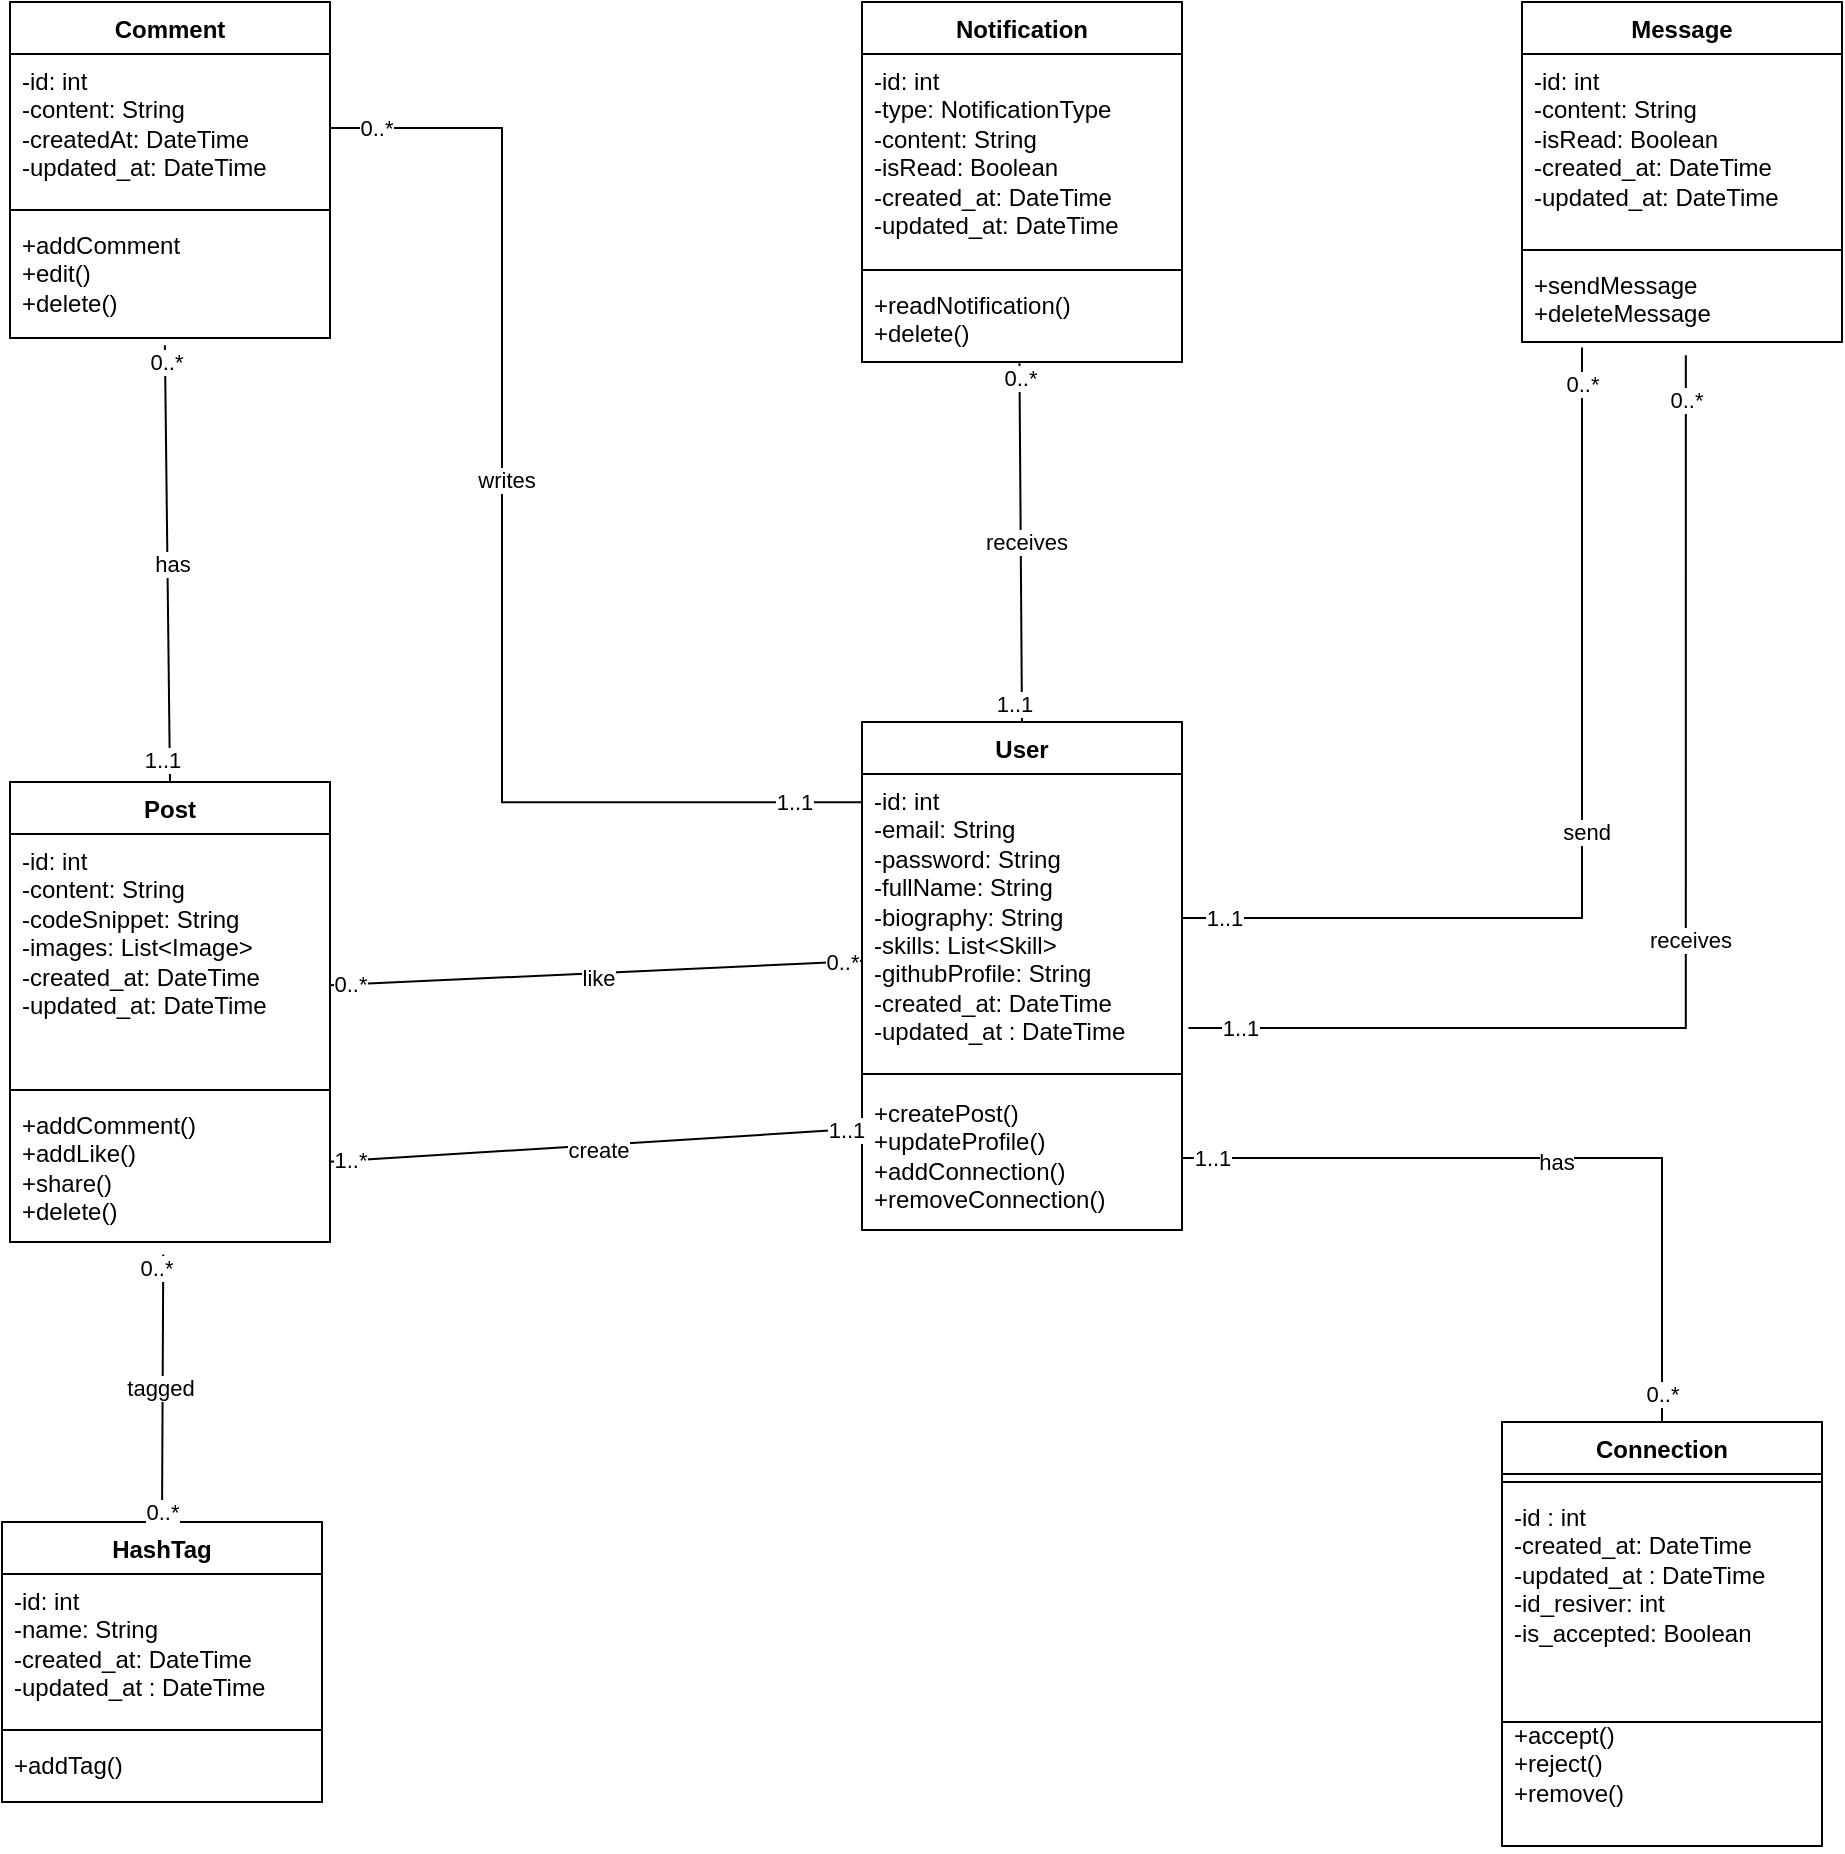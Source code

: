 <mxfile version="22.1.22" type="embed" pages="2">
  <diagram name="Class" id="WVlTkhtA7nmS8mmYbebe">
    <mxGraphModel dx="1316" dy="1508" grid="1" gridSize="10" guides="1" tooltips="1" connect="1" arrows="1" fold="1" page="1" pageScale="1" pageWidth="827" pageHeight="1169" math="0" shadow="0">
      <root>
        <mxCell id="0" />
        <mxCell id="1" parent="0" />
        <mxCell id="mlAY22oYGntLQYyVNmdI-1" value="User" style="swimlane;fontStyle=1;align=center;verticalAlign=top;childLayout=stackLayout;horizontal=1;startSize=26;horizontalStack=0;resizeParent=1;resizeParentMax=0;resizeLast=0;collapsible=1;marginBottom=0;whiteSpace=wrap;html=1;" parent="1" vertex="1">
          <mxGeometry x="240" y="-40" width="160" height="254" as="geometry" />
        </mxCell>
        <mxCell id="mlAY22oYGntLQYyVNmdI-2" value="&lt;div&gt;&lt;div&gt;-id: int&lt;/div&gt;&lt;div&gt;-email: String&lt;/div&gt;&lt;div&gt;-password: String&lt;/div&gt;&lt;div&gt;-fullName: String&lt;/div&gt;&lt;div&gt;-biography: String&lt;/div&gt;&lt;div&gt;-skills: List&amp;lt;Skill&amp;gt;&lt;/div&gt;&lt;div&gt;-githubProfile: String&lt;/div&gt;&lt;div&gt;-created_at: DateTime&lt;/div&gt;&lt;/div&gt;&lt;div&gt;-updated_at : DateTime&lt;/div&gt;" style="text;strokeColor=none;fillColor=none;align=left;verticalAlign=top;spacingLeft=4;spacingRight=4;overflow=hidden;rotatable=0;points=[[0,0.5],[1,0.5]];portConstraint=eastwest;whiteSpace=wrap;html=1;" parent="mlAY22oYGntLQYyVNmdI-1" vertex="1">
          <mxGeometry y="26" width="160" height="144" as="geometry" />
        </mxCell>
        <mxCell id="mlAY22oYGntLQYyVNmdI-3" value="" style="line;strokeWidth=1;fillColor=none;align=left;verticalAlign=middle;spacingTop=-1;spacingLeft=3;spacingRight=3;rotatable=0;labelPosition=right;points=[];portConstraint=eastwest;strokeColor=inherit;" parent="mlAY22oYGntLQYyVNmdI-1" vertex="1">
          <mxGeometry y="170" width="160" height="12" as="geometry" />
        </mxCell>
        <mxCell id="mlAY22oYGntLQYyVNmdI-4" value="&lt;div&gt;+createPost()&lt;/div&gt;&lt;div&gt;+updateProfile()&lt;/div&gt;&lt;div&gt;+addConnection()&lt;/div&gt;&lt;div&gt;+removeConnection()&lt;/div&gt;&lt;div&gt;&lt;br&gt;&lt;/div&gt;" style="text;strokeColor=none;fillColor=none;align=left;verticalAlign=top;spacingLeft=4;spacingRight=4;overflow=hidden;rotatable=0;points=[[0,0.5],[1,0.5]];portConstraint=eastwest;whiteSpace=wrap;html=1;" parent="mlAY22oYGntLQYyVNmdI-1" vertex="1">
          <mxGeometry y="182" width="160" height="72" as="geometry" />
        </mxCell>
        <mxCell id="mlAY22oYGntLQYyVNmdI-5" value="Post" style="swimlane;fontStyle=1;align=center;verticalAlign=top;childLayout=stackLayout;horizontal=1;startSize=26;horizontalStack=0;resizeParent=1;resizeParentMax=0;resizeLast=0;collapsible=1;marginBottom=0;whiteSpace=wrap;html=1;" parent="1" vertex="1">
          <mxGeometry x="-186" y="-10" width="160" height="230" as="geometry" />
        </mxCell>
        <mxCell id="mlAY22oYGntLQYyVNmdI-6" value="&lt;div&gt;-id: int&lt;/div&gt;&lt;div&gt;-content: String&lt;/div&gt;&lt;div&gt;-codeSnippet: String&lt;/div&gt;&lt;div&gt;-images: List&amp;lt;Image&amp;gt;&lt;/div&gt;&lt;div&gt;-created_at: DateTime&lt;/div&gt;&lt;div&gt;-updated_at: DateTime&lt;/div&gt;" style="text;strokeColor=none;fillColor=none;align=left;verticalAlign=top;spacingLeft=4;spacingRight=4;overflow=hidden;rotatable=0;points=[[0,0.5],[1,0.5]];portConstraint=eastwest;whiteSpace=wrap;html=1;" parent="mlAY22oYGntLQYyVNmdI-5" vertex="1">
          <mxGeometry y="26" width="160" height="124" as="geometry" />
        </mxCell>
        <mxCell id="mlAY22oYGntLQYyVNmdI-7" value="" style="line;strokeWidth=1;fillColor=none;align=left;verticalAlign=middle;spacingTop=-1;spacingLeft=3;spacingRight=3;rotatable=0;labelPosition=right;points=[];portConstraint=eastwest;strokeColor=inherit;" parent="mlAY22oYGntLQYyVNmdI-5" vertex="1">
          <mxGeometry y="150" width="160" height="8" as="geometry" />
        </mxCell>
        <mxCell id="mlAY22oYGntLQYyVNmdI-8" value="&lt;div&gt;&lt;div&gt;+addComment()&lt;/div&gt;&lt;div&gt;+addLike()&lt;/div&gt;&lt;div&gt;+share()&lt;/div&gt;&lt;div&gt;+delete()&lt;/div&gt;&lt;/div&gt;" style="text;strokeColor=none;fillColor=none;align=left;verticalAlign=top;spacingLeft=4;spacingRight=4;overflow=hidden;rotatable=0;points=[[0,0.5],[1,0.5]];portConstraint=eastwest;whiteSpace=wrap;html=1;" parent="mlAY22oYGntLQYyVNmdI-5" vertex="1">
          <mxGeometry y="158" width="160" height="72" as="geometry" />
        </mxCell>
        <mxCell id="mlAY22oYGntLQYyVNmdI-13" value="Message" style="swimlane;fontStyle=1;align=center;verticalAlign=top;childLayout=stackLayout;horizontal=1;startSize=26;horizontalStack=0;resizeParent=1;resizeParentMax=0;resizeLast=0;collapsible=1;marginBottom=0;whiteSpace=wrap;html=1;" parent="1" vertex="1">
          <mxGeometry x="570" y="-400" width="160" height="170" as="geometry" />
        </mxCell>
        <mxCell id="mlAY22oYGntLQYyVNmdI-14" value="&lt;div&gt;-id: int&lt;/div&gt;&lt;div&gt;-content: String&lt;/div&gt;&lt;div&gt;-isRead: Boolean&lt;/div&gt;&lt;div&gt;-created_at: DateTime&lt;/div&gt;&lt;div&gt;-updated_at: DateTime&lt;/div&gt;" style="text;strokeColor=none;fillColor=none;align=left;verticalAlign=top;spacingLeft=4;spacingRight=4;overflow=hidden;rotatable=0;points=[[0,0.5],[1,0.5]];portConstraint=eastwest;whiteSpace=wrap;html=1;" parent="mlAY22oYGntLQYyVNmdI-13" vertex="1">
          <mxGeometry y="26" width="160" height="94" as="geometry" />
        </mxCell>
        <mxCell id="mlAY22oYGntLQYyVNmdI-15" value="" style="line;strokeWidth=1;fillColor=none;align=left;verticalAlign=middle;spacingTop=-1;spacingLeft=3;spacingRight=3;rotatable=0;labelPosition=right;points=[];portConstraint=eastwest;strokeColor=inherit;" parent="mlAY22oYGntLQYyVNmdI-13" vertex="1">
          <mxGeometry y="120" width="160" height="8" as="geometry" />
        </mxCell>
        <mxCell id="mlAY22oYGntLQYyVNmdI-16" value="+sendMessage&lt;div&gt;+deleteMessage&lt;/div&gt;" style="text;strokeColor=none;fillColor=none;align=left;verticalAlign=top;spacingLeft=4;spacingRight=4;overflow=hidden;rotatable=0;points=[[0,0.5],[1,0.5]];portConstraint=eastwest;whiteSpace=wrap;html=1;" parent="mlAY22oYGntLQYyVNmdI-13" vertex="1">
          <mxGeometry y="128" width="160" height="42" as="geometry" />
        </mxCell>
        <mxCell id="mlAY22oYGntLQYyVNmdI-23" value="Notification" style="swimlane;fontStyle=1;align=center;verticalAlign=top;childLayout=stackLayout;horizontal=1;startSize=26;horizontalStack=0;resizeParent=1;resizeParentMax=0;resizeLast=0;collapsible=1;marginBottom=0;whiteSpace=wrap;html=1;" parent="1" vertex="1">
          <mxGeometry x="240" y="-400" width="160" height="180" as="geometry" />
        </mxCell>
        <mxCell id="mlAY22oYGntLQYyVNmdI-24" value="&lt;div&gt;-id: int&lt;/div&gt;&lt;div&gt;-type: NotificationType&lt;/div&gt;&lt;div&gt;-content: String&lt;/div&gt;&lt;div&gt;-isRead: Boolean&lt;/div&gt;&lt;div&gt;-created_at: DateTime&lt;/div&gt;&lt;div&gt;-updated_at: DateTime&lt;/div&gt;" style="text;strokeColor=none;fillColor=none;align=left;verticalAlign=top;spacingLeft=4;spacingRight=4;overflow=hidden;rotatable=0;points=[[0,0.5],[1,0.5]];portConstraint=eastwest;whiteSpace=wrap;html=1;" parent="mlAY22oYGntLQYyVNmdI-23" vertex="1">
          <mxGeometry y="26" width="160" height="104" as="geometry" />
        </mxCell>
        <mxCell id="mlAY22oYGntLQYyVNmdI-25" value="" style="line;strokeWidth=1;fillColor=none;align=left;verticalAlign=middle;spacingTop=-1;spacingLeft=3;spacingRight=3;rotatable=0;labelPosition=right;points=[];portConstraint=eastwest;strokeColor=inherit;" parent="mlAY22oYGntLQYyVNmdI-23" vertex="1">
          <mxGeometry y="130" width="160" height="8" as="geometry" />
        </mxCell>
        <mxCell id="mlAY22oYGntLQYyVNmdI-26" value="&lt;div&gt;+readNotification()&lt;/div&gt;+delete()" style="text;strokeColor=none;fillColor=none;align=left;verticalAlign=top;spacingLeft=4;spacingRight=4;overflow=hidden;rotatable=0;points=[[0,0.5],[1,0.5]];portConstraint=eastwest;whiteSpace=wrap;html=1;" parent="mlAY22oYGntLQYyVNmdI-23" vertex="1">
          <mxGeometry y="138" width="160" height="42" as="geometry" />
        </mxCell>
        <mxCell id="mlAY22oYGntLQYyVNmdI-27" value="&lt;span style=&quot;text-align: left;&quot;&gt;Comment&lt;/span&gt;" style="swimlane;fontStyle=1;align=center;verticalAlign=top;childLayout=stackLayout;horizontal=1;startSize=26;horizontalStack=0;resizeParent=1;resizeParentMax=0;resizeLast=0;collapsible=1;marginBottom=0;whiteSpace=wrap;html=1;" parent="1" vertex="1">
          <mxGeometry x="-186" y="-400" width="160" height="168" as="geometry" />
        </mxCell>
        <mxCell id="mlAY22oYGntLQYyVNmdI-28" value="&lt;div&gt;&lt;span style=&quot;background-color: transparent; color: light-dark(rgb(0, 0, 0), rgb(255, 255, 255));&quot;&gt;-id: int&lt;/span&gt;&lt;/div&gt;&lt;div&gt;-content: String&lt;/div&gt;&lt;div&gt;-createdAt: DateTime&lt;/div&gt;&lt;div&gt;-updated_at: DateTime&lt;/div&gt;&lt;div&gt;&lt;br&gt;&lt;/div&gt;" style="text;strokeColor=none;fillColor=none;align=left;verticalAlign=top;spacingLeft=4;spacingRight=4;overflow=hidden;rotatable=0;points=[[0,0.5],[1,0.5]];portConstraint=eastwest;whiteSpace=wrap;html=1;" parent="mlAY22oYGntLQYyVNmdI-27" vertex="1">
          <mxGeometry y="26" width="160" height="74" as="geometry" />
        </mxCell>
        <mxCell id="mlAY22oYGntLQYyVNmdI-29" value="" style="line;strokeWidth=1;fillColor=none;align=left;verticalAlign=middle;spacingTop=-1;spacingLeft=3;spacingRight=3;rotatable=0;labelPosition=right;points=[];portConstraint=eastwest;strokeColor=inherit;" parent="mlAY22oYGntLQYyVNmdI-27" vertex="1">
          <mxGeometry y="100" width="160" height="8" as="geometry" />
        </mxCell>
        <mxCell id="mlAY22oYGntLQYyVNmdI-30" value="&lt;div&gt;+addComment&lt;/div&gt;&lt;div&gt;+edit()&lt;/div&gt;&lt;div&gt;+delete()&lt;/div&gt;" style="text;strokeColor=none;fillColor=none;align=left;verticalAlign=top;spacingLeft=4;spacingRight=4;overflow=hidden;rotatable=0;points=[[0,0.5],[1,0.5]];portConstraint=eastwest;whiteSpace=wrap;html=1;" parent="mlAY22oYGntLQYyVNmdI-27" vertex="1">
          <mxGeometry y="108" width="160" height="60" as="geometry" />
        </mxCell>
        <mxCell id="mlAY22oYGntLQYyVNmdI-35" value="Connection" style="swimlane;fontStyle=1;align=center;verticalAlign=top;childLayout=stackLayout;horizontal=1;startSize=26;horizontalStack=0;resizeParent=1;resizeParentMax=0;resizeLast=0;collapsible=1;marginBottom=0;whiteSpace=wrap;html=1;" parent="1" vertex="1">
          <mxGeometry x="560" y="310" width="160" height="150" as="geometry" />
        </mxCell>
        <mxCell id="mlAY22oYGntLQYyVNmdI-37" value="" style="line;strokeWidth=1;fillColor=none;align=left;verticalAlign=middle;spacingTop=-1;spacingLeft=3;spacingRight=3;rotatable=0;labelPosition=right;points=[];portConstraint=eastwest;strokeColor=inherit;" parent="mlAY22oYGntLQYyVNmdI-35" vertex="1">
          <mxGeometry y="26" width="160" height="8" as="geometry" />
        </mxCell>
        <mxCell id="mlAY22oYGntLQYyVNmdI-36" value="&lt;div&gt;-id : int&lt;/div&gt;&lt;div&gt;&lt;div&gt;-created_at: DateTime&lt;/div&gt;&lt;div&gt;-updated_at : DateTime&lt;/div&gt;&lt;/div&gt;&lt;div&gt;-id_resiver: int&lt;/div&gt;&lt;div&gt;-is_accepted: Boolean&lt;/div&gt;&lt;div&gt;&lt;br&gt;&lt;/div&gt;" style="text;strokeColor=none;fillColor=none;align=left;verticalAlign=top;spacingLeft=4;spacingRight=4;overflow=hidden;rotatable=0;points=[[0,0.5],[1,0.5]];portConstraint=eastwest;whiteSpace=wrap;html=1;" parent="mlAY22oYGntLQYyVNmdI-35" vertex="1">
          <mxGeometry y="34" width="160" height="116" as="geometry" />
        </mxCell>
        <mxCell id="mlAY22oYGntLQYyVNmdI-39" value="HashTag" style="swimlane;fontStyle=1;align=center;verticalAlign=top;childLayout=stackLayout;horizontal=1;startSize=26;horizontalStack=0;resizeParent=1;resizeParentMax=0;resizeLast=0;collapsible=1;marginBottom=0;whiteSpace=wrap;html=1;" parent="1" vertex="1">
          <mxGeometry x="-190" y="360" width="160" height="140" as="geometry" />
        </mxCell>
        <mxCell id="mlAY22oYGntLQYyVNmdI-40" value="&lt;div&gt;-id: int&lt;/div&gt;&lt;div&gt;&lt;div&gt;-name: String&lt;/div&gt;&lt;div&gt;&lt;div&gt;-created_at: DateTime&lt;/div&gt;&lt;div&gt;-updated_at : DateTime&lt;/div&gt;&lt;/div&gt;&lt;/div&gt;" style="text;strokeColor=none;fillColor=none;align=left;verticalAlign=top;spacingLeft=4;spacingRight=4;overflow=hidden;rotatable=0;points=[[0,0.5],[1,0.5]];portConstraint=eastwest;whiteSpace=wrap;html=1;" parent="mlAY22oYGntLQYyVNmdI-39" vertex="1">
          <mxGeometry y="26" width="160" height="74" as="geometry" />
        </mxCell>
        <mxCell id="mlAY22oYGntLQYyVNmdI-41" value="" style="line;strokeWidth=1;fillColor=none;align=left;verticalAlign=middle;spacingTop=-1;spacingLeft=3;spacingRight=3;rotatable=0;labelPosition=right;points=[];portConstraint=eastwest;strokeColor=inherit;" parent="mlAY22oYGntLQYyVNmdI-39" vertex="1">
          <mxGeometry y="100" width="160" height="8" as="geometry" />
        </mxCell>
        <mxCell id="mlAY22oYGntLQYyVNmdI-42" value="&lt;div&gt;+addTag()&lt;/div&gt;&lt;div&gt;&lt;br&gt;&lt;/div&gt;" style="text;strokeColor=none;fillColor=none;align=left;verticalAlign=top;spacingLeft=4;spacingRight=4;overflow=hidden;rotatable=0;points=[[0,0.5],[1,0.5]];portConstraint=eastwest;whiteSpace=wrap;html=1;" parent="mlAY22oYGntLQYyVNmdI-39" vertex="1">
          <mxGeometry y="108" width="160" height="32" as="geometry" />
        </mxCell>
        <mxCell id="mlAY22oYGntLQYyVNmdI-56" value="" style="endArrow=none;html=1;rounded=0;exitX=0.999;exitY=0.443;exitDx=0;exitDy=0;entryX=0.01;entryY=0.294;entryDx=0;entryDy=0;entryPerimeter=0;exitPerimeter=0;" parent="1" source="mlAY22oYGntLQYyVNmdI-8" target="mlAY22oYGntLQYyVNmdI-4" edge="1">
          <mxGeometry width="50" height="50" relative="1" as="geometry">
            <mxPoint x="260" y="410" as="sourcePoint" />
            <mxPoint x="329" y="220" as="targetPoint" />
          </mxGeometry>
        </mxCell>
        <mxCell id="mlAY22oYGntLQYyVNmdI-57" value="create" style="edgeLabel;html=1;align=center;verticalAlign=middle;resizable=0;points=[];" parent="mlAY22oYGntLQYyVNmdI-56" connectable="0" vertex="1">
          <mxGeometry x="0.002" y="-2" relative="1" as="geometry">
            <mxPoint as="offset" />
          </mxGeometry>
        </mxCell>
        <mxCell id="mlAY22oYGntLQYyVNmdI-58" value="1..1" style="edgeLabel;html=1;align=center;verticalAlign=middle;resizable=0;points=[];" parent="mlAY22oYGntLQYyVNmdI-56" connectable="0" vertex="1">
          <mxGeometry x="0.925" relative="1" as="geometry">
            <mxPoint as="offset" />
          </mxGeometry>
        </mxCell>
        <mxCell id="mlAY22oYGntLQYyVNmdI-59" value="1..*" style="edgeLabel;html=1;align=center;verticalAlign=middle;resizable=0;points=[];" parent="mlAY22oYGntLQYyVNmdI-56" connectable="0" vertex="1">
          <mxGeometry x="-0.9" relative="1" as="geometry">
            <mxPoint x="-4" as="offset" />
          </mxGeometry>
        </mxCell>
        <mxCell id="mlAY22oYGntLQYyVNmdI-61" value="" style="endArrow=none;html=1;rounded=0;exitX=1;exitY=0.61;exitDx=0;exitDy=0;entryX=0;entryY=0.649;entryDx=0;entryDy=0;exitPerimeter=0;entryPerimeter=0;" parent="1" source="mlAY22oYGntLQYyVNmdI-6" target="mlAY22oYGntLQYyVNmdI-2" edge="1">
          <mxGeometry width="50" height="50" relative="1" as="geometry">
            <mxPoint x="-10" y="-70" as="sourcePoint" />
            <mxPoint x="260" y="-50" as="targetPoint" />
          </mxGeometry>
        </mxCell>
        <mxCell id="mlAY22oYGntLQYyVNmdI-62" value="like" style="edgeLabel;html=1;align=center;verticalAlign=middle;resizable=0;points=[];" parent="mlAY22oYGntLQYyVNmdI-61" connectable="0" vertex="1">
          <mxGeometry x="0.002" y="-2" relative="1" as="geometry">
            <mxPoint as="offset" />
          </mxGeometry>
        </mxCell>
        <mxCell id="mlAY22oYGntLQYyVNmdI-63" value="0..*" style="edgeLabel;html=1;align=center;verticalAlign=middle;resizable=0;points=[];" parent="mlAY22oYGntLQYyVNmdI-61" connectable="0" vertex="1">
          <mxGeometry x="0.925" relative="1" as="geometry">
            <mxPoint as="offset" />
          </mxGeometry>
        </mxCell>
        <mxCell id="mlAY22oYGntLQYyVNmdI-64" value="0..*" style="edgeLabel;html=1;align=center;verticalAlign=middle;resizable=0;points=[];" parent="mlAY22oYGntLQYyVNmdI-61" connectable="0" vertex="1">
          <mxGeometry x="-0.9" relative="1" as="geometry">
            <mxPoint x="-4" as="offset" />
          </mxGeometry>
        </mxCell>
        <mxCell id="mlAY22oYGntLQYyVNmdI-66" value="" style="endArrow=none;html=1;rounded=0;exitX=1;exitY=0.5;exitDx=0;exitDy=0;entryX=0.185;entryY=1.065;entryDx=0;entryDy=0;edgeStyle=orthogonalEdgeStyle;entryPerimeter=0;" parent="1" source="mlAY22oYGntLQYyVNmdI-2" target="mlAY22oYGntLQYyVNmdI-16" edge="1">
          <mxGeometry width="50" height="50" relative="1" as="geometry">
            <mxPoint x="-20" y="23" as="sourcePoint" />
            <mxPoint x="251" y="37" as="targetPoint" />
            <Array as="points">
              <mxPoint x="600" y="58" />
              <mxPoint x="600" y="-227" />
            </Array>
          </mxGeometry>
        </mxCell>
        <mxCell id="mlAY22oYGntLQYyVNmdI-67" value="send" style="edgeLabel;html=1;align=center;verticalAlign=middle;resizable=0;points=[];" parent="mlAY22oYGntLQYyVNmdI-66" connectable="0" vertex="1">
          <mxGeometry x="0.002" y="-2" relative="1" as="geometry">
            <mxPoint as="offset" />
          </mxGeometry>
        </mxCell>
        <mxCell id="mlAY22oYGntLQYyVNmdI-68" value="0..*" style="edgeLabel;html=1;align=center;verticalAlign=middle;resizable=0;points=[];" parent="mlAY22oYGntLQYyVNmdI-66" connectable="0" vertex="1">
          <mxGeometry x="0.925" relative="1" as="geometry">
            <mxPoint as="offset" />
          </mxGeometry>
        </mxCell>
        <mxCell id="mlAY22oYGntLQYyVNmdI-69" value="1..1" style="edgeLabel;html=1;align=center;verticalAlign=middle;resizable=0;points=[];" parent="mlAY22oYGntLQYyVNmdI-66" connectable="0" vertex="1">
          <mxGeometry x="-0.9" relative="1" as="geometry">
            <mxPoint x="-4" as="offset" />
          </mxGeometry>
        </mxCell>
        <mxCell id="mlAY22oYGntLQYyVNmdI-71" value="" style="endArrow=none;html=1;rounded=0;exitX=1.02;exitY=0.882;exitDx=0;exitDy=0;entryX=0.512;entryY=1.159;entryDx=0;entryDy=0;exitPerimeter=0;entryPerimeter=0;edgeStyle=orthogonalEdgeStyle;" parent="1" source="mlAY22oYGntLQYyVNmdI-2" target="mlAY22oYGntLQYyVNmdI-16" edge="1">
          <mxGeometry width="50" height="50" relative="1" as="geometry">
            <mxPoint x="410" y="68" as="sourcePoint" />
            <mxPoint x="550" y="63" as="targetPoint" />
            <Array as="points">
              <mxPoint x="652" y="113" />
            </Array>
          </mxGeometry>
        </mxCell>
        <mxCell id="mlAY22oYGntLQYyVNmdI-72" value="receives" style="edgeLabel;html=1;align=center;verticalAlign=middle;resizable=0;points=[];" parent="mlAY22oYGntLQYyVNmdI-71" connectable="0" vertex="1">
          <mxGeometry x="0.002" y="-2" relative="1" as="geometry">
            <mxPoint as="offset" />
          </mxGeometry>
        </mxCell>
        <mxCell id="mlAY22oYGntLQYyVNmdI-73" value="0..*" style="edgeLabel;html=1;align=center;verticalAlign=middle;resizable=0;points=[];" parent="mlAY22oYGntLQYyVNmdI-71" connectable="0" vertex="1">
          <mxGeometry x="0.925" relative="1" as="geometry">
            <mxPoint as="offset" />
          </mxGeometry>
        </mxCell>
        <mxCell id="mlAY22oYGntLQYyVNmdI-74" value="1..1" style="edgeLabel;html=1;align=center;verticalAlign=middle;resizable=0;points=[];" parent="mlAY22oYGntLQYyVNmdI-71" connectable="0" vertex="1">
          <mxGeometry x="-0.9" relative="1" as="geometry">
            <mxPoint x="-4" as="offset" />
          </mxGeometry>
        </mxCell>
        <mxCell id="mlAY22oYGntLQYyVNmdI-78" value="" style="endArrow=none;html=1;rounded=0;exitX=0.5;exitY=0;exitDx=0;exitDy=0;entryX=0.492;entryY=1.015;entryDx=0;entryDy=0;entryPerimeter=0;" parent="1" source="mlAY22oYGntLQYyVNmdI-1" target="mlAY22oYGntLQYyVNmdI-26" edge="1">
          <mxGeometry width="50" height="50" relative="1" as="geometry">
            <mxPoint x="390" y="-75" as="sourcePoint" />
            <mxPoint x="529" y="-100" as="targetPoint" />
          </mxGeometry>
        </mxCell>
        <mxCell id="mlAY22oYGntLQYyVNmdI-79" value="receives" style="edgeLabel;html=1;align=center;verticalAlign=middle;resizable=0;points=[];" parent="mlAY22oYGntLQYyVNmdI-78" connectable="0" vertex="1">
          <mxGeometry x="0.002" y="-2" relative="1" as="geometry">
            <mxPoint as="offset" />
          </mxGeometry>
        </mxCell>
        <mxCell id="mlAY22oYGntLQYyVNmdI-80" value="0..*" style="edgeLabel;html=1;align=center;verticalAlign=middle;resizable=0;points=[];" parent="mlAY22oYGntLQYyVNmdI-78" connectable="0" vertex="1">
          <mxGeometry x="0.925" relative="1" as="geometry">
            <mxPoint as="offset" />
          </mxGeometry>
        </mxCell>
        <mxCell id="mlAY22oYGntLQYyVNmdI-81" value="1..1" style="edgeLabel;html=1;align=center;verticalAlign=middle;resizable=0;points=[];" parent="mlAY22oYGntLQYyVNmdI-78" connectable="0" vertex="1">
          <mxGeometry x="-0.9" relative="1" as="geometry">
            <mxPoint x="-4" as="offset" />
          </mxGeometry>
        </mxCell>
        <mxCell id="mlAY22oYGntLQYyVNmdI-82" value="" style="endArrow=none;html=1;rounded=0;exitX=-0.002;exitY=0.098;exitDx=0;exitDy=0;entryX=1;entryY=0.5;entryDx=0;entryDy=0;edgeStyle=orthogonalEdgeStyle;exitPerimeter=0;" parent="1" source="mlAY22oYGntLQYyVNmdI-2" target="mlAY22oYGntLQYyVNmdI-28" edge="1">
          <mxGeometry width="50" height="50" relative="1" as="geometry">
            <mxPoint x="330" y="-30" as="sourcePoint" />
            <mxPoint x="359" y="-149" as="targetPoint" />
            <Array as="points">
              <mxPoint x="60" />
              <mxPoint x="60" y="-337" />
            </Array>
          </mxGeometry>
        </mxCell>
        <mxCell id="mlAY22oYGntLQYyVNmdI-83" value="writes" style="edgeLabel;html=1;align=center;verticalAlign=middle;resizable=0;points=[];" parent="mlAY22oYGntLQYyVNmdI-82" connectable="0" vertex="1">
          <mxGeometry x="0.002" y="-2" relative="1" as="geometry">
            <mxPoint y="-39" as="offset" />
          </mxGeometry>
        </mxCell>
        <mxCell id="mlAY22oYGntLQYyVNmdI-84" value="0..*" style="edgeLabel;html=1;align=center;verticalAlign=middle;resizable=0;points=[];" parent="mlAY22oYGntLQYyVNmdI-82" connectable="0" vertex="1">
          <mxGeometry x="0.925" relative="1" as="geometry">
            <mxPoint as="offset" />
          </mxGeometry>
        </mxCell>
        <mxCell id="mlAY22oYGntLQYyVNmdI-85" value="1..1" style="edgeLabel;html=1;align=center;verticalAlign=middle;resizable=0;points=[];" parent="mlAY22oYGntLQYyVNmdI-82" connectable="0" vertex="1">
          <mxGeometry x="-0.9" relative="1" as="geometry">
            <mxPoint x="-4" as="offset" />
          </mxGeometry>
        </mxCell>
        <mxCell id="mlAY22oYGntLQYyVNmdI-87" value="" style="endArrow=none;html=1;rounded=0;exitX=0.5;exitY=0;exitDx=0;exitDy=0;entryX=0.484;entryY=1.061;entryDx=0;entryDy=0;entryPerimeter=0;" parent="1" source="mlAY22oYGntLQYyVNmdI-5" target="mlAY22oYGntLQYyVNmdI-30" edge="1">
          <mxGeometry width="50" height="50" relative="1" as="geometry">
            <mxPoint x="290" y="-30" as="sourcePoint" />
            <mxPoint y="-327" as="targetPoint" />
          </mxGeometry>
        </mxCell>
        <mxCell id="mlAY22oYGntLQYyVNmdI-88" value="has" style="edgeLabel;html=1;align=center;verticalAlign=middle;resizable=0;points=[];" parent="mlAY22oYGntLQYyVNmdI-87" connectable="0" vertex="1">
          <mxGeometry x="0.002" y="-2" relative="1" as="geometry">
            <mxPoint as="offset" />
          </mxGeometry>
        </mxCell>
        <mxCell id="mlAY22oYGntLQYyVNmdI-89" value="0..*" style="edgeLabel;html=1;align=center;verticalAlign=middle;resizable=0;points=[];" parent="mlAY22oYGntLQYyVNmdI-87" connectable="0" vertex="1">
          <mxGeometry x="0.925" relative="1" as="geometry">
            <mxPoint as="offset" />
          </mxGeometry>
        </mxCell>
        <mxCell id="mlAY22oYGntLQYyVNmdI-90" value="1..1" style="edgeLabel;html=1;align=center;verticalAlign=middle;resizable=0;points=[];" parent="mlAY22oYGntLQYyVNmdI-87" connectable="0" vertex="1">
          <mxGeometry x="-0.9" relative="1" as="geometry">
            <mxPoint x="-4" as="offset" />
          </mxGeometry>
        </mxCell>
        <mxCell id="mlAY22oYGntLQYyVNmdI-101" value="" style="endArrow=none;html=1;rounded=0;exitX=1;exitY=0.5;exitDx=0;exitDy=0;entryX=0.5;entryY=0;entryDx=0;entryDy=0;edgeStyle=orthogonalEdgeStyle;" parent="1" source="mlAY22oYGntLQYyVNmdI-4" target="mlAY22oYGntLQYyVNmdI-35" edge="1">
          <mxGeometry width="50" height="50" relative="1" as="geometry">
            <mxPoint x="413" y="123" as="sourcePoint" />
            <mxPoint x="662" y="-213" as="targetPoint" />
          </mxGeometry>
        </mxCell>
        <mxCell id="mlAY22oYGntLQYyVNmdI-102" value="has" style="edgeLabel;html=1;align=center;verticalAlign=middle;resizable=0;points=[];" parent="mlAY22oYGntLQYyVNmdI-101" connectable="0" vertex="1">
          <mxGeometry x="0.002" y="-2" relative="1" as="geometry">
            <mxPoint as="offset" />
          </mxGeometry>
        </mxCell>
        <mxCell id="mlAY22oYGntLQYyVNmdI-103" value="0..*" style="edgeLabel;html=1;align=center;verticalAlign=middle;resizable=0;points=[];" parent="mlAY22oYGntLQYyVNmdI-101" connectable="0" vertex="1">
          <mxGeometry x="0.925" relative="1" as="geometry">
            <mxPoint as="offset" />
          </mxGeometry>
        </mxCell>
        <mxCell id="mlAY22oYGntLQYyVNmdI-104" value="1..1" style="edgeLabel;html=1;align=center;verticalAlign=middle;resizable=0;points=[];" parent="mlAY22oYGntLQYyVNmdI-101" connectable="0" vertex="1">
          <mxGeometry x="-0.9" relative="1" as="geometry">
            <mxPoint x="-4" as="offset" />
          </mxGeometry>
        </mxCell>
        <mxCell id="mlAY22oYGntLQYyVNmdI-105" value="" style="endArrow=none;html=1;rounded=0;exitX=0.479;exitY=1.086;exitDx=0;exitDy=0;entryX=0.5;entryY=0;entryDx=0;entryDy=0;exitPerimeter=0;" parent="1" source="mlAY22oYGntLQYyVNmdI-8" target="mlAY22oYGntLQYyVNmdI-39" edge="1">
          <mxGeometry width="50" height="50" relative="1" as="geometry">
            <mxPoint x="-16" y="89" as="sourcePoint" />
            <mxPoint x="250" y="89" as="targetPoint" />
          </mxGeometry>
        </mxCell>
        <mxCell id="mlAY22oYGntLQYyVNmdI-106" value="tagged" style="edgeLabel;html=1;align=center;verticalAlign=middle;resizable=0;points=[];" parent="mlAY22oYGntLQYyVNmdI-105" connectable="0" vertex="1">
          <mxGeometry x="0.002" y="-2" relative="1" as="geometry">
            <mxPoint as="offset" />
          </mxGeometry>
        </mxCell>
        <mxCell id="mlAY22oYGntLQYyVNmdI-107" value="0..*" style="edgeLabel;html=1;align=center;verticalAlign=middle;resizable=0;points=[];" parent="mlAY22oYGntLQYyVNmdI-105" connectable="0" vertex="1">
          <mxGeometry x="0.925" relative="1" as="geometry">
            <mxPoint as="offset" />
          </mxGeometry>
        </mxCell>
        <mxCell id="mlAY22oYGntLQYyVNmdI-108" value="0..*" style="edgeLabel;html=1;align=center;verticalAlign=middle;resizable=0;points=[];" parent="mlAY22oYGntLQYyVNmdI-105" connectable="0" vertex="1">
          <mxGeometry x="-0.9" relative="1" as="geometry">
            <mxPoint x="-4" as="offset" />
          </mxGeometry>
        </mxCell>
        <mxCell id="mlAY22oYGntLQYyVNmdI-38" value="&lt;div&gt;+accept()&lt;/div&gt;&lt;div&gt;+reject()&lt;/div&gt;&lt;div&gt;+remove()&lt;/div&gt;" style="text;strokeColor=default;fillColor=none;align=left;verticalAlign=top;spacingLeft=4;spacingRight=4;overflow=hidden;rotatable=0;points=[[0,0.5],[1,0.5]];portConstraint=eastwest;whiteSpace=wrap;html=1;perimeterSpacing=1;rounded=0;labelBorderColor=none;labelBackgroundColor=none;spacingTop=-7;fontColor=default;" parent="1" vertex="1">
          <mxGeometry x="560" y="460" width="160" height="62" as="geometry" />
        </mxCell>
      </root>
    </mxGraphModel>
  </diagram>
  <diagram id="3AnY5m_rQ6LhHp-lmquk" name="UseCase">
    <mxGraphModel dx="912" dy="536" grid="1" gridSize="10" guides="1" tooltips="1" connect="1" arrows="1" fold="1" page="1" pageScale="1" pageWidth="850" pageHeight="1100" background="#ffffff" math="0" shadow="0">
      <root>
        <mxCell id="0" />
        <mxCell id="1" parent="0" />
        <mxCell id="YxURiUCGg7ieIWzpcabu-2" value="" style="rounded=0;whiteSpace=wrap;html=1;labelBackgroundColor=none;" vertex="1" parent="1">
          <mxGeometry x="90" y="70" width="650" height="350" as="geometry" />
        </mxCell>
        <mxCell id="0IoHFDUBHkTlTwmQCvHc-1" value="User&lt;br&gt;" style="shape=umlActor;verticalLabelPosition=bottom;verticalAlign=top;html=1;align=center;" vertex="1" parent="1">
          <mxGeometry x="30" y="110" width="30" height="60" as="geometry" />
        </mxCell>
        <mxCell id="AIge-Fub1C22qYE5z19Y-1" value="Login" style="ellipse;whiteSpace=wrap;html=1;" vertex="1" parent="1">
          <mxGeometry x="130" y="130" width="90" height="20" as="geometry" />
        </mxCell>
        <mxCell id="AIge-Fub1C22qYE5z19Y-2" value="logout" style="ellipse;whiteSpace=wrap;html=1;" vertex="1" parent="1">
          <mxGeometry x="290" y="90" width="90" height="20" as="geometry" />
        </mxCell>
        <mxCell id="AIge-Fub1C22qYE5z19Y-3" value="Register" style="ellipse;whiteSpace=wrap;html=1;" vertex="1" parent="1">
          <mxGeometry x="130" y="90" width="90" height="20" as="geometry" />
        </mxCell>
        <mxCell id="AIge-Fub1C22qYE5z19Y-6" value="Extends" style="endArrow=block;endFill=0;html=1;rounded=0;exitX=1;exitY=0.5;exitDx=0;exitDy=0;entryX=0;entryY=1;entryDx=0;entryDy=0;dashed=1;strokeColor=default;startFill=0;" edge="1" parent="1" source="AIge-Fub1C22qYE5z19Y-1" target="AIge-Fub1C22qYE5z19Y-2">
          <mxGeometry width="160" relative="1" as="geometry">
            <mxPoint x="380" y="210" as="sourcePoint" />
            <mxPoint x="540" y="210" as="targetPoint" />
          </mxGeometry>
        </mxCell>
      </root>
    </mxGraphModel>
  </diagram>
</mxfile>
